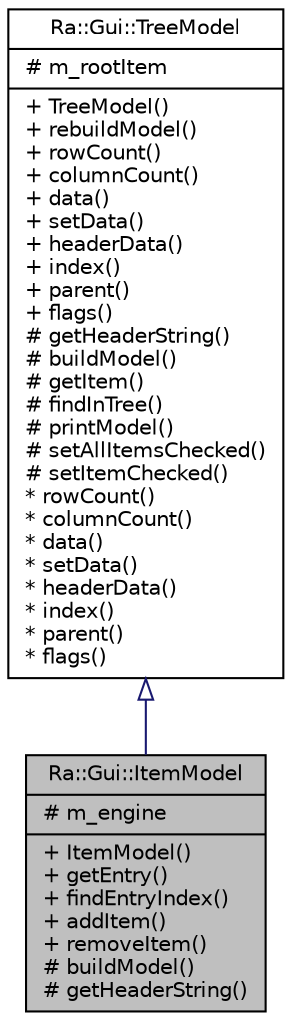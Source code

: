digraph "Ra::Gui::ItemModel"
{
 // INTERACTIVE_SVG=YES
 // LATEX_PDF_SIZE
  edge [fontname="Helvetica",fontsize="10",labelfontname="Helvetica",labelfontsize="10"];
  node [fontname="Helvetica",fontsize="10",shape=record];
  Node1 [label="{Ra::Gui::ItemModel\n|# m_engine\l|+ ItemModel()\l+ getEntry()\l+ findEntryIndex()\l+ addItem()\l+ removeItem()\l# buildModel()\l# getHeaderString()\l}",height=0.2,width=0.4,color="black", fillcolor="grey75", style="filled", fontcolor="black",tooltip=" "];
  Node2 -> Node1 [dir="back",color="midnightblue",fontsize="10",style="solid",arrowtail="onormal",fontname="Helvetica"];
  Node2 [label="{Ra::Gui::TreeModel\n|# m_rootItem\l|+ TreeModel()\l+ rebuildModel()\l+ rowCount()\l+ columnCount()\l+ data()\l+ setData()\l+ headerData()\l+ index()\l+ parent()\l+ flags()\l# getHeaderString()\l# buildModel()\l# getItem()\l# findInTree()\l# printModel()\l# setAllItemsChecked()\l# setItemChecked()\l* rowCount()\l* columnCount()\l* data()\l* setData()\l* headerData()\l* index()\l* parent()\l* flags()\l}",height=0.2,width=0.4,color="black", fillcolor="white", style="filled",URL="$classRa_1_1Gui_1_1TreeModel.html",tooltip=" "];
}
